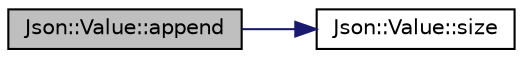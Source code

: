 digraph "Json::Value::append"
{
 // LATEX_PDF_SIZE
  edge [fontname="Helvetica",fontsize="10",labelfontname="Helvetica",labelfontsize="10"];
  node [fontname="Helvetica",fontsize="10",shape=record];
  rankdir="LR";
  Node1 [label="Json::Value::append",height=0.2,width=0.4,color="black", fillcolor="grey75", style="filled", fontcolor="black",tooltip="Append value to array at the end."];
  Node1 -> Node2 [color="midnightblue",fontsize="10",style="solid",fontname="Helvetica"];
  Node2 [label="Json::Value::size",height=0.2,width=0.4,color="black", fillcolor="white", style="filled",URL="$class_json_1_1_value.html#a0ec2808e1d7efa4e9fad938d6667be44",tooltip="Number of values in array or object."];
}
